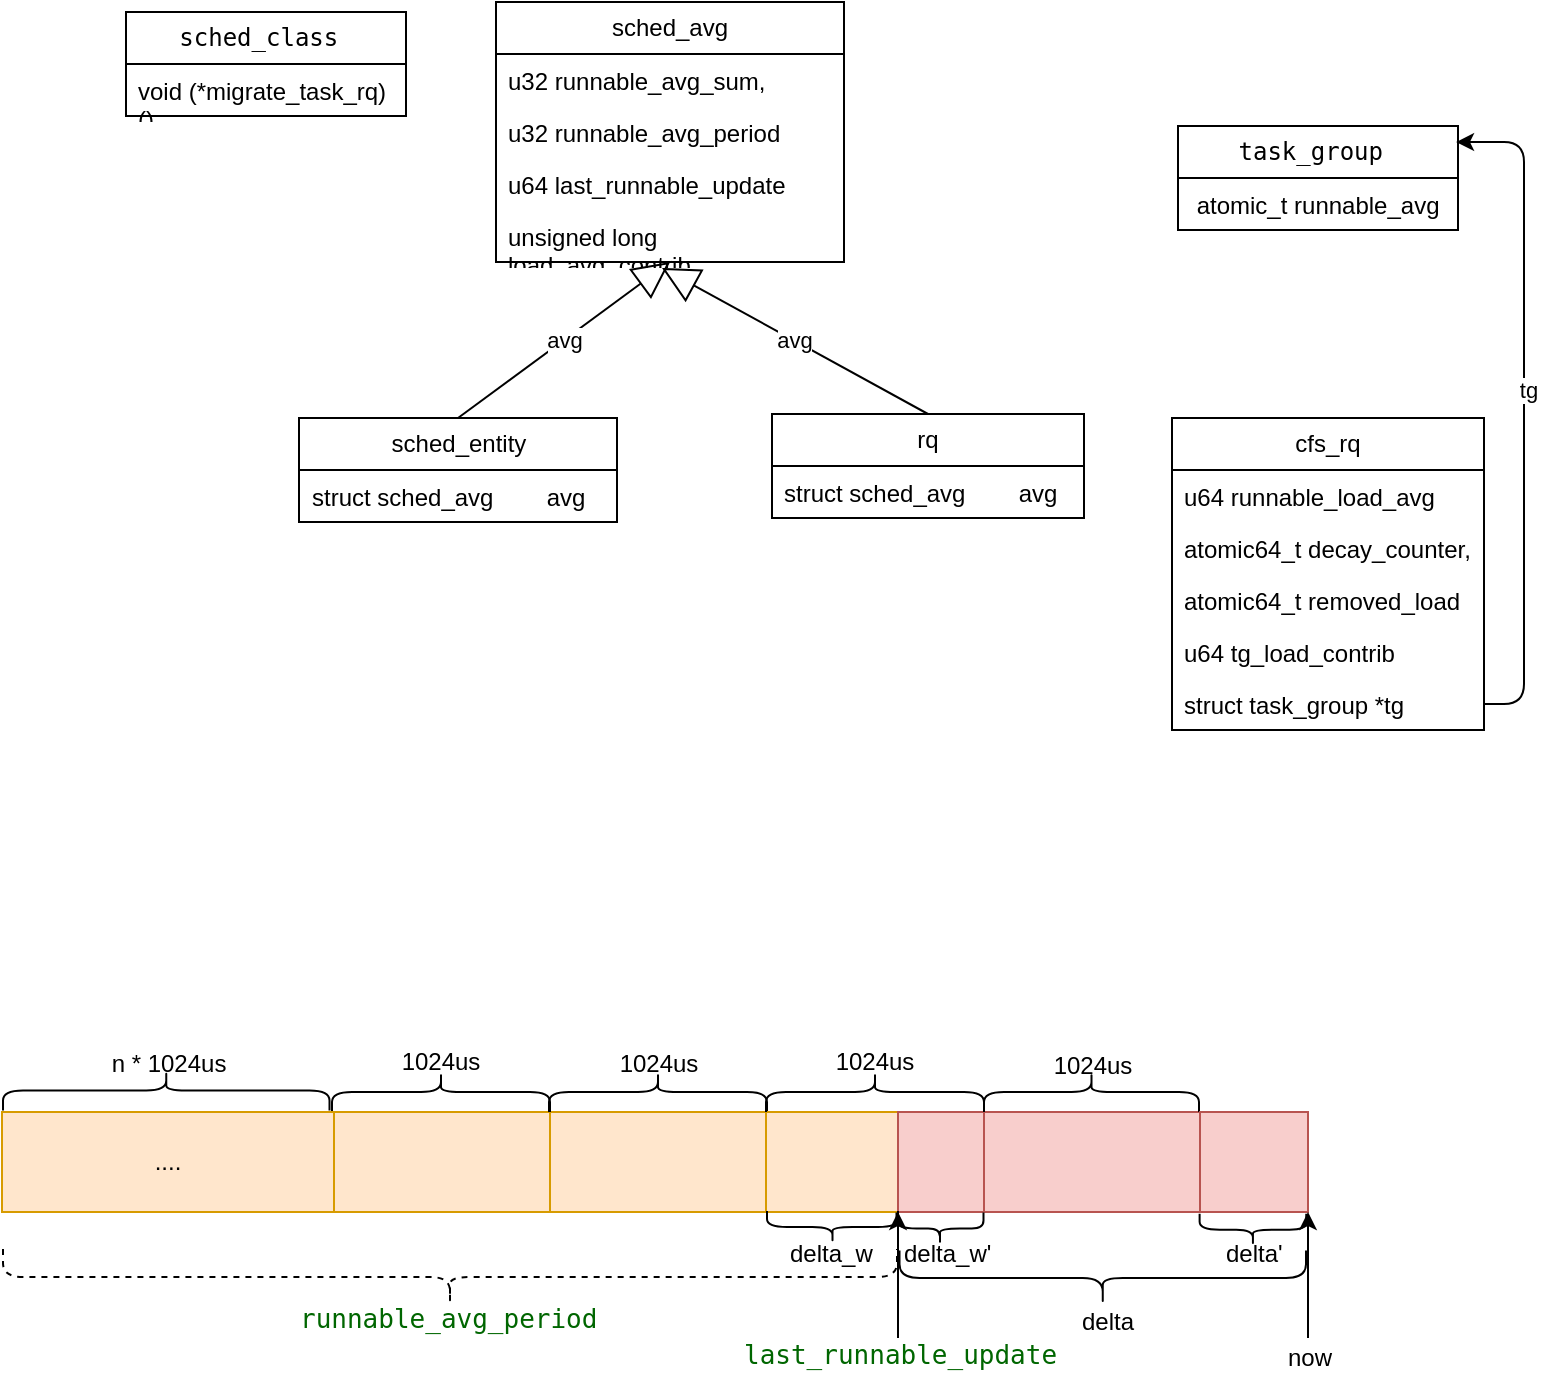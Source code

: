 <mxfile version="24.7.5">
  <diagram name="第 1 页" id="Cx8AKZTiIH4H-YPR8EMa">
    <mxGraphModel dx="1877" dy="538" grid="0" gridSize="10" guides="1" tooltips="1" connect="1" arrows="1" fold="1" page="1" pageScale="1" pageWidth="827" pageHeight="1169" math="0" shadow="0">
      <root>
        <mxCell id="0" />
        <mxCell id="1" parent="0" />
        <mxCell id="yR-z4VxPblu7HvxaLN8Z-1" value="sched_avg" style="swimlane;fontStyle=0;childLayout=stackLayout;horizontal=1;startSize=26;fillColor=none;horizontalStack=0;resizeParent=1;resizeParentMax=0;resizeLast=0;collapsible=1;marginBottom=0;whiteSpace=wrap;html=1;" parent="1" vertex="1">
          <mxGeometry x="207" y="142" width="174" height="130" as="geometry" />
        </mxCell>
        <mxCell id="yR-z4VxPblu7HvxaLN8Z-2" value="u32 runnable_avg_sum, " style="text;strokeColor=none;fillColor=none;align=left;verticalAlign=top;spacingLeft=4;spacingRight=4;overflow=hidden;rotatable=0;points=[[0,0.5],[1,0.5]];portConstraint=eastwest;whiteSpace=wrap;html=1;" parent="yR-z4VxPblu7HvxaLN8Z-1" vertex="1">
          <mxGeometry y="26" width="174" height="26" as="geometry" />
        </mxCell>
        <mxCell id="yR-z4VxPblu7HvxaLN8Z-3" value="u32 runnable_avg_period" style="text;strokeColor=none;fillColor=none;align=left;verticalAlign=top;spacingLeft=4;spacingRight=4;overflow=hidden;rotatable=0;points=[[0,0.5],[1,0.5]];portConstraint=eastwest;whiteSpace=wrap;html=1;" parent="yR-z4VxPblu7HvxaLN8Z-1" vertex="1">
          <mxGeometry y="52" width="174" height="26" as="geometry" />
        </mxCell>
        <mxCell id="rU-V8Ytmf-W0rfWwS0kL-4" value="u64 last_runnable_update" style="text;strokeColor=none;fillColor=none;align=left;verticalAlign=top;spacingLeft=4;spacingRight=4;overflow=hidden;rotatable=0;points=[[0,0.5],[1,0.5]];portConstraint=eastwest;whiteSpace=wrap;html=1;" vertex="1" parent="yR-z4VxPblu7HvxaLN8Z-1">
          <mxGeometry y="78" width="174" height="26" as="geometry" />
        </mxCell>
        <mxCell id="yR-z4VxPblu7HvxaLN8Z-4" value="unsigned long load_avg_contrib" style="text;strokeColor=none;fillColor=none;align=left;verticalAlign=top;spacingLeft=4;spacingRight=4;overflow=hidden;rotatable=0;points=[[0,0.5],[1,0.5]];portConstraint=eastwest;whiteSpace=wrap;html=1;" parent="yR-z4VxPblu7HvxaLN8Z-1" vertex="1">
          <mxGeometry y="104" width="174" height="26" as="geometry" />
        </mxCell>
        <mxCell id="yR-z4VxPblu7HvxaLN8Z-5" value="sched_entity" style="swimlane;fontStyle=0;childLayout=stackLayout;horizontal=1;startSize=26;fillColor=none;horizontalStack=0;resizeParent=1;resizeParentMax=0;resizeLast=0;collapsible=1;marginBottom=0;whiteSpace=wrap;html=1;" parent="1" vertex="1">
          <mxGeometry x="108.5" y="350" width="159" height="52" as="geometry" />
        </mxCell>
        <mxCell id="yR-z4VxPblu7HvxaLN8Z-6" value="struct sched_avg&amp;nbsp;&amp;nbsp;&amp;nbsp;&amp;nbsp;&amp;nbsp;&amp;nbsp;&amp;nbsp; avg" style="text;strokeColor=none;fillColor=none;align=left;verticalAlign=top;spacingLeft=4;spacingRight=4;overflow=hidden;rotatable=0;points=[[0,0.5],[1,0.5]];portConstraint=eastwest;whiteSpace=wrap;html=1;" parent="yR-z4VxPblu7HvxaLN8Z-5" vertex="1">
          <mxGeometry y="26" width="159" height="26" as="geometry" />
        </mxCell>
        <mxCell id="yR-z4VxPblu7HvxaLN8Z-9" value="avg" style="endArrow=block;endSize=16;endFill=0;html=1;rounded=0;exitX=0.5;exitY=0;exitDx=0;exitDy=0;entryX=0.5;entryY=1;entryDx=0;entryDy=0;" parent="1" source="yR-z4VxPblu7HvxaLN8Z-5" target="yR-z4VxPblu7HvxaLN8Z-1" edge="1">
          <mxGeometry width="160" relative="1" as="geometry">
            <mxPoint x="393" y="303" as="sourcePoint" />
            <mxPoint x="553" y="303" as="targetPoint" />
          </mxGeometry>
        </mxCell>
        <mxCell id="rU-V8Ytmf-W0rfWwS0kL-1" value="rq" style="swimlane;fontStyle=0;childLayout=stackLayout;horizontal=1;startSize=26;fillColor=none;horizontalStack=0;resizeParent=1;resizeParentMax=0;resizeLast=0;collapsible=1;marginBottom=0;whiteSpace=wrap;html=1;" vertex="1" parent="1">
          <mxGeometry x="345" y="348" width="156" height="52" as="geometry" />
        </mxCell>
        <mxCell id="rU-V8Ytmf-W0rfWwS0kL-2" value="struct sched_avg&amp;nbsp;&amp;nbsp;&amp;nbsp;&amp;nbsp;&amp;nbsp;&amp;nbsp;&amp;nbsp; avg" style="text;strokeColor=none;fillColor=none;align=left;verticalAlign=top;spacingLeft=4;spacingRight=4;overflow=hidden;rotatable=0;points=[[0,0.5],[1,0.5]];portConstraint=eastwest;whiteSpace=wrap;html=1;" vertex="1" parent="rU-V8Ytmf-W0rfWwS0kL-1">
          <mxGeometry y="26" width="156" height="26" as="geometry" />
        </mxCell>
        <mxCell id="Qzs8wgfuzLvNGcvXCS6C-1" value="" style="rounded=0;whiteSpace=wrap;html=1;fillColor=#ffe6cc;strokeColor=#d79b00;" vertex="1" parent="1">
          <mxGeometry x="126" y="697" width="108" height="50" as="geometry" />
        </mxCell>
        <mxCell id="rU-V8Ytmf-W0rfWwS0kL-3" value="avg" style="endArrow=block;endSize=16;endFill=0;html=1;rounded=0;exitX=0.5;exitY=0;exitDx=0;exitDy=0;entryX=0.477;entryY=1.115;entryDx=0;entryDy=0;entryPerimeter=0;" edge="1" parent="1" source="rU-V8Ytmf-W0rfWwS0kL-1" target="yR-z4VxPblu7HvxaLN8Z-4">
          <mxGeometry width="160" relative="1" as="geometry">
            <mxPoint x="532" y="253" as="sourcePoint" />
            <mxPoint x="305" y="245" as="targetPoint" />
          </mxGeometry>
        </mxCell>
        <mxCell id="Qzs8wgfuzLvNGcvXCS6C-2" value="" style="rounded=0;whiteSpace=wrap;html=1;fillColor=#ffe6cc;strokeColor=#d79b00;" vertex="1" parent="1">
          <mxGeometry x="234" y="697" width="108" height="50" as="geometry" />
        </mxCell>
        <mxCell id="rU-V8Ytmf-W0rfWwS0kL-5" value="cfs_rq" style="swimlane;fontStyle=0;childLayout=stackLayout;horizontal=1;startSize=26;fillColor=none;horizontalStack=0;resizeParent=1;resizeParentMax=0;resizeLast=0;collapsible=1;marginBottom=0;whiteSpace=wrap;html=1;" vertex="1" parent="1">
          <mxGeometry x="545" y="350" width="156" height="156" as="geometry" />
        </mxCell>
        <mxCell id="rU-V8Ytmf-W0rfWwS0kL-6" value="u64 runnable_load_avg" style="text;strokeColor=none;fillColor=none;align=left;verticalAlign=top;spacingLeft=4;spacingRight=4;overflow=hidden;rotatable=0;points=[[0,0.5],[1,0.5]];portConstraint=eastwest;whiteSpace=wrap;html=1;" vertex="1" parent="rU-V8Ytmf-W0rfWwS0kL-5">
          <mxGeometry y="26" width="156" height="26" as="geometry" />
        </mxCell>
        <mxCell id="rU-V8Ytmf-W0rfWwS0kL-11" value="atomic64_t decay_counter, " style="text;strokeColor=none;fillColor=none;align=left;verticalAlign=top;spacingLeft=4;spacingRight=4;overflow=hidden;rotatable=0;points=[[0,0.5],[1,0.5]];portConstraint=eastwest;whiteSpace=wrap;html=1;" vertex="1" parent="rU-V8Ytmf-W0rfWwS0kL-5">
          <mxGeometry y="52" width="156" height="26" as="geometry" />
        </mxCell>
        <mxCell id="rU-V8Ytmf-W0rfWwS0kL-12" value="atomic64_t removed_load" style="text;strokeColor=none;fillColor=none;align=left;verticalAlign=top;spacingLeft=4;spacingRight=4;overflow=hidden;rotatable=0;points=[[0,0.5],[1,0.5]];portConstraint=eastwest;whiteSpace=wrap;html=1;" vertex="1" parent="rU-V8Ytmf-W0rfWwS0kL-5">
          <mxGeometry y="78" width="156" height="26" as="geometry" />
        </mxCell>
        <mxCell id="rU-V8Ytmf-W0rfWwS0kL-13" value="u64 tg_load_contrib" style="text;strokeColor=none;fillColor=none;align=left;verticalAlign=top;spacingLeft=4;spacingRight=4;overflow=hidden;rotatable=0;points=[[0,0.5],[1,0.5]];portConstraint=eastwest;whiteSpace=wrap;html=1;" vertex="1" parent="rU-V8Ytmf-W0rfWwS0kL-5">
          <mxGeometry y="104" width="156" height="26" as="geometry" />
        </mxCell>
        <mxCell id="rU-V8Ytmf-W0rfWwS0kL-19" value="struct task_group *tg" style="text;strokeColor=none;fillColor=none;align=left;verticalAlign=top;spacingLeft=4;spacingRight=4;overflow=hidden;rotatable=0;points=[[0,0.5],[1,0.5]];portConstraint=eastwest;whiteSpace=wrap;html=1;" vertex="1" parent="rU-V8Ytmf-W0rfWwS0kL-5">
          <mxGeometry y="130" width="156" height="26" as="geometry" />
        </mxCell>
        <mxCell id="Qzs8wgfuzLvNGcvXCS6C-3" value="" style="shape=curlyBracket;whiteSpace=wrap;html=1;rounded=1;flipH=1;labelPosition=right;verticalLabelPosition=middle;align=left;verticalAlign=middle;rotation=-90;" vertex="1" parent="1">
          <mxGeometry x="169.5" y="632.5" width="20" height="109" as="geometry" />
        </mxCell>
        <mxCell id="Qzs8wgfuzLvNGcvXCS6C-4" value="" style="shape=curlyBracket;whiteSpace=wrap;html=1;rounded=1;flipH=1;labelPosition=right;verticalLabelPosition=middle;align=left;verticalAlign=middle;rotation=-90;" vertex="1" parent="1">
          <mxGeometry x="278" y="632.5" width="20" height="109" as="geometry" />
        </mxCell>
        <mxCell id="Qzs8wgfuzLvNGcvXCS6C-5" value="1024us" style="text;html=1;align=center;verticalAlign=middle;resizable=0;points=[];autosize=1;strokeColor=none;fillColor=none;" vertex="1" parent="1">
          <mxGeometry x="150" y="659" width="57" height="26" as="geometry" />
        </mxCell>
        <mxCell id="Qzs8wgfuzLvNGcvXCS6C-6" value="1024us" style="text;html=1;align=center;verticalAlign=middle;resizable=0;points=[];autosize=1;strokeColor=none;fillColor=none;" vertex="1" parent="1">
          <mxGeometry x="259.5" y="660" width="57" height="26" as="geometry" />
        </mxCell>
        <mxCell id="Qzs8wgfuzLvNGcvXCS6C-7" value="" style="rounded=0;whiteSpace=wrap;html=1;fillColor=#ffe6cc;strokeColor=#d79b00;" vertex="1" parent="1">
          <mxGeometry x="342" y="697" width="66" height="50" as="geometry" />
        </mxCell>
        <mxCell id="Qzs8wgfuzLvNGcvXCS6C-8" value="" style="rounded=0;whiteSpace=wrap;html=1;fillColor=#f8cecc;strokeColor=#b85450;" vertex="1" parent="1">
          <mxGeometry x="451" y="697" width="108" height="50" as="geometry" />
        </mxCell>
        <mxCell id="Qzs8wgfuzLvNGcvXCS6C-9" value="" style="rounded=0;whiteSpace=wrap;html=1;fillColor=#f8cecc;strokeColor=#b85450;" vertex="1" parent="1">
          <mxGeometry x="408" y="697" width="43" height="50" as="geometry" />
        </mxCell>
        <mxCell id="Qzs8wgfuzLvNGcvXCS6C-10" value="" style="shape=curlyBracket;whiteSpace=wrap;html=1;rounded=1;flipH=1;labelPosition=right;verticalLabelPosition=middle;align=left;verticalAlign=middle;rotation=-90;" vertex="1" parent="1">
          <mxGeometry x="386.5" y="632.5" width="20" height="109" as="geometry" />
        </mxCell>
        <mxCell id="Qzs8wgfuzLvNGcvXCS6C-11" value="1024us" style="text;html=1;align=center;verticalAlign=middle;resizable=0;points=[];autosize=1;strokeColor=none;fillColor=none;" vertex="1" parent="1">
          <mxGeometry x="367" y="659" width="57" height="26" as="geometry" />
        </mxCell>
        <mxCell id="Qzs8wgfuzLvNGcvXCS6C-12" value="" style="shape=curlyBracket;whiteSpace=wrap;html=1;rounded=1;flipH=1;labelPosition=right;verticalLabelPosition=middle;align=left;verticalAlign=middle;rotation=-90;" vertex="1" parent="1">
          <mxGeometry x="494.75" y="633.25" width="20" height="107.5" as="geometry" />
        </mxCell>
        <mxCell id="Qzs8wgfuzLvNGcvXCS6C-13" value="1024us" style="text;html=1;align=center;verticalAlign=middle;resizable=0;points=[];autosize=1;strokeColor=none;fillColor=none;" vertex="1" parent="1">
          <mxGeometry x="476" y="661" width="57" height="26" as="geometry" />
        </mxCell>
        <mxCell id="Qzs8wgfuzLvNGcvXCS6C-14" value="" style="rounded=0;whiteSpace=wrap;html=1;fillColor=#f8cecc;strokeColor=#b85450;" vertex="1" parent="1">
          <mxGeometry x="559" y="697" width="54" height="50" as="geometry" />
        </mxCell>
        <mxCell id="Qzs8wgfuzLvNGcvXCS6C-15" value="" style="endArrow=classic;html=1;rounded=0;entryX=1;entryY=1;entryDx=0;entryDy=0;" edge="1" parent="1" target="Qzs8wgfuzLvNGcvXCS6C-7">
          <mxGeometry width="50" height="50" relative="1" as="geometry">
            <mxPoint x="408" y="810" as="sourcePoint" />
            <mxPoint x="479" y="846" as="targetPoint" />
          </mxGeometry>
        </mxCell>
        <mxCell id="Qzs8wgfuzLvNGcvXCS6C-16" value="&lt;pre id=&quot;b&quot; style=&quot;font-size: 13px; font-family: monospace; background: rgb(255, 255, 255); color: rgb(0, 0, 51); white-space: pre-wrap; font-style: normal; font-variant-ligatures: normal; font-variant-caps: normal; font-weight: 400; letter-spacing: normal; orphans: 2; text-align: start; text-indent: 0px; text-transform: none; widows: 2; word-spacing: 0px; -webkit-text-stroke-width: 0px; text-decoration-thickness: initial; text-decoration-style: initial; text-decoration-color: initial;&quot;&gt;&lt;span class=&quot;add&quot; style=&quot;font-size: 13px; font-family: monospace; background: rgb(255, 255, 255); color: rgb(0, 102, 0);&quot;&gt;last_runnable_update&lt;/span&gt;&lt;/pre&gt;" style="text;whiteSpace=wrap;html=1;" vertex="1" parent="1">
          <mxGeometry x="329" y="791" width="156.67" height="41" as="geometry" />
        </mxCell>
        <mxCell id="Qzs8wgfuzLvNGcvXCS6C-17" value="" style="endArrow=classic;html=1;rounded=0;entryX=1;entryY=1;entryDx=0;entryDy=0;" edge="1" parent="1">
          <mxGeometry width="50" height="50" relative="1" as="geometry">
            <mxPoint x="613" y="810" as="sourcePoint" />
            <mxPoint x="613" y="747" as="targetPoint" />
          </mxGeometry>
        </mxCell>
        <mxCell id="Qzs8wgfuzLvNGcvXCS6C-18" value="now" style="text;whiteSpace=wrap;html=1;" vertex="1" parent="1">
          <mxGeometry x="601" y="806" width="30" height="23" as="geometry" />
        </mxCell>
        <mxCell id="Qzs8wgfuzLvNGcvXCS6C-19" value="" style="shape=curlyBracket;whiteSpace=wrap;html=1;rounded=1;labelPosition=left;verticalLabelPosition=middle;align=right;verticalAlign=middle;rotation=-90;" vertex="1" parent="1">
          <mxGeometry x="496.63" y="678.38" width="27.5" height="203.25" as="geometry" />
        </mxCell>
        <mxCell id="Qzs8wgfuzLvNGcvXCS6C-20" value="delta" style="text;whiteSpace=wrap;html=1;" vertex="1" parent="1">
          <mxGeometry x="498" y="788" width="30" height="23" as="geometry" />
        </mxCell>
        <mxCell id="Qzs8wgfuzLvNGcvXCS6C-23" value="" style="shape=curlyBracket;whiteSpace=wrap;html=1;rounded=1;labelPosition=left;verticalLabelPosition=middle;align=right;verticalAlign=middle;rotation=-90;dashed=1;" vertex="1" parent="1">
          <mxGeometry x="170" y="556" width="28" height="447" as="geometry" />
        </mxCell>
        <mxCell id="Qzs8wgfuzLvNGcvXCS6C-24" value="&lt;pre style=&quot;font-size: 13px; font-family: monospace; background: rgb(255, 255, 255); color: rgb(0, 0, 51); white-space: pre-wrap; font-style: normal; font-variant-ligatures: normal; font-variant-caps: normal; font-weight: 400; letter-spacing: normal; orphans: 2; text-align: start; text-indent: 0px; text-transform: none; widows: 2; word-spacing: 0px; -webkit-text-stroke-width: 0px; text-decoration-thickness: initial; text-decoration-style: initial; text-decoration-color: initial;&quot; id=&quot;b&quot;&gt;&lt;span style=&quot;font-size: 13px; font-family: monospace; background: rgb(255, 255, 255); color: rgb(0, 102, 0);&quot; class=&quot;add&quot;&gt;runnable_avg_period&lt;/span&gt;&lt;/pre&gt;" style="text;whiteSpace=wrap;html=1;" vertex="1" parent="1">
          <mxGeometry x="107" y="773" width="161" height="41" as="geometry" />
        </mxCell>
        <mxCell id="Qzs8wgfuzLvNGcvXCS6C-25" value="...." style="rounded=0;whiteSpace=wrap;html=1;fillColor=#ffe6cc;strokeColor=#d79b00;" vertex="1" parent="1">
          <mxGeometry x="-40" y="697" width="166" height="50" as="geometry" />
        </mxCell>
        <mxCell id="Qzs8wgfuzLvNGcvXCS6C-26" value="" style="shape=curlyBracket;whiteSpace=wrap;html=1;rounded=1;labelPosition=left;verticalLabelPosition=middle;align=right;verticalAlign=middle;rotation=-90;" vertex="1" parent="1">
          <mxGeometry x="367.25" y="721.75" width="16" height="65.5" as="geometry" />
        </mxCell>
        <mxCell id="Qzs8wgfuzLvNGcvXCS6C-27" value="delta_w" style="text;whiteSpace=wrap;html=1;" vertex="1" parent="1">
          <mxGeometry x="352.25" y="754" width="45.75" height="23" as="geometry" />
        </mxCell>
        <mxCell id="Qzs8wgfuzLvNGcvXCS6C-28" value="" style="shape=curlyBracket;whiteSpace=wrap;html=1;rounded=1;labelPosition=left;verticalLabelPosition=middle;align=right;verticalAlign=middle;rotation=-90;" vertex="1" parent="1">
          <mxGeometry x="421" y="733.5" width="16" height="43.5" as="geometry" />
        </mxCell>
        <mxCell id="Qzs8wgfuzLvNGcvXCS6C-29" value="delta_w&#39;" style="text;whiteSpace=wrap;html=1;" vertex="1" parent="1">
          <mxGeometry x="409" y="754" width="45" height="23" as="geometry" />
        </mxCell>
        <mxCell id="Qzs8wgfuzLvNGcvXCS6C-30" value="" style="shape=curlyBracket;whiteSpace=wrap;html=1;rounded=1;flipH=1;labelPosition=right;verticalLabelPosition=middle;align=left;verticalAlign=middle;rotation=-90;" vertex="1" parent="1">
          <mxGeometry x="32.13" y="604.62" width="20" height="163.25" as="geometry" />
        </mxCell>
        <mxCell id="Qzs8wgfuzLvNGcvXCS6C-33" value="n * 1024us" style="text;html=1;align=center;verticalAlign=middle;resizable=0;points=[];autosize=1;strokeColor=none;fillColor=none;" vertex="1" parent="1">
          <mxGeometry x="5" y="660" width="75" height="26" as="geometry" />
        </mxCell>
        <mxCell id="Qzs8wgfuzLvNGcvXCS6C-36" value="" style="shape=curlyBracket;whiteSpace=wrap;html=1;rounded=1;labelPosition=left;verticalLabelPosition=middle;align=right;verticalAlign=middle;rotation=-90;" vertex="1" parent="1">
          <mxGeometry x="577.51" y="729.17" width="15.91" height="53.32" as="geometry" />
        </mxCell>
        <mxCell id="Qzs8wgfuzLvNGcvXCS6C-37" value="delta&#39;" style="text;whiteSpace=wrap;html=1;" vertex="1" parent="1">
          <mxGeometry x="570.46" y="754" width="30" height="23" as="geometry" />
        </mxCell>
        <mxCell id="rU-V8Ytmf-W0rfWwS0kL-7" value="&lt;pre id=&quot;b&quot;&gt;&lt;span class=&quot;hunk&quot;&gt;sched_class &lt;/span&gt;&lt;/pre&gt;" style="swimlane;fontStyle=0;childLayout=stackLayout;horizontal=1;startSize=26;fillColor=none;horizontalStack=0;resizeParent=1;resizeParentMax=0;resizeLast=0;collapsible=1;marginBottom=0;whiteSpace=wrap;html=1;" vertex="1" parent="1">
          <mxGeometry x="22" y="147" width="140" height="52" as="geometry" />
        </mxCell>
        <mxCell id="rU-V8Ytmf-W0rfWwS0kL-8" value="void (*migrate_task_rq)()" style="text;strokeColor=none;fillColor=none;align=left;verticalAlign=top;spacingLeft=4;spacingRight=4;overflow=hidden;rotatable=0;points=[[0,0.5],[1,0.5]];portConstraint=eastwest;whiteSpace=wrap;html=1;" vertex="1" parent="rU-V8Ytmf-W0rfWwS0kL-7">
          <mxGeometry y="26" width="140" height="26" as="geometry" />
        </mxCell>
        <mxCell id="rU-V8Ytmf-W0rfWwS0kL-14" value="&lt;pre id=&quot;b&quot;&gt;&lt;span class=&quot;hunk&quot;&gt;task_group &lt;/span&gt;&lt;/pre&gt;" style="swimlane;fontStyle=0;childLayout=stackLayout;horizontal=1;startSize=26;fillColor=none;horizontalStack=0;resizeParent=1;resizeParentMax=0;resizeLast=0;collapsible=1;marginBottom=0;whiteSpace=wrap;html=1;" vertex="1" parent="1">
          <mxGeometry x="548" y="204" width="140" height="52" as="geometry" />
        </mxCell>
        <mxCell id="rU-V8Ytmf-W0rfWwS0kL-15" value="&amp;nbsp;atomic_t runnable_avg" style="text;strokeColor=none;fillColor=none;align=left;verticalAlign=top;spacingLeft=4;spacingRight=4;overflow=hidden;rotatable=0;points=[[0,0.5],[1,0.5]];portConstraint=eastwest;whiteSpace=wrap;html=1;" vertex="1" parent="rU-V8Ytmf-W0rfWwS0kL-14">
          <mxGeometry y="26" width="140" height="26" as="geometry" />
        </mxCell>
        <mxCell id="rU-V8Ytmf-W0rfWwS0kL-20" style="edgeStyle=orthogonalEdgeStyle;rounded=1;orthogonalLoop=1;jettySize=auto;html=1;entryX=0.993;entryY=0.154;entryDx=0;entryDy=0;entryPerimeter=0;exitX=1;exitY=0.5;exitDx=0;exitDy=0;curved=0;" edge="1" parent="1" source="rU-V8Ytmf-W0rfWwS0kL-19" target="rU-V8Ytmf-W0rfWwS0kL-14">
          <mxGeometry relative="1" as="geometry" />
        </mxCell>
        <mxCell id="rU-V8Ytmf-W0rfWwS0kL-21" value="tg" style="edgeLabel;html=1;align=center;verticalAlign=middle;resizable=0;points=[];" vertex="1" connectable="0" parent="rU-V8Ytmf-W0rfWwS0kL-20">
          <mxGeometry x="0.058" y="-2" relative="1" as="geometry">
            <mxPoint as="offset" />
          </mxGeometry>
        </mxCell>
      </root>
    </mxGraphModel>
  </diagram>
</mxfile>
